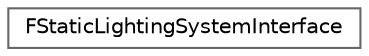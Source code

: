 digraph "Graphical Class Hierarchy"
{
 // INTERACTIVE_SVG=YES
 // LATEX_PDF_SIZE
  bgcolor="transparent";
  edge [fontname=Helvetica,fontsize=10,labelfontname=Helvetica,labelfontsize=10];
  node [fontname=Helvetica,fontsize=10,shape=box,height=0.2,width=0.4];
  rankdir="LR";
  Node0 [id="Node000000",label="FStaticLightingSystemInterface",height=0.2,width=0.4,color="grey40", fillcolor="white", style="filled",URL="$d1/d99/classFStaticLightingSystemInterface.html",tooltip=" "];
}
